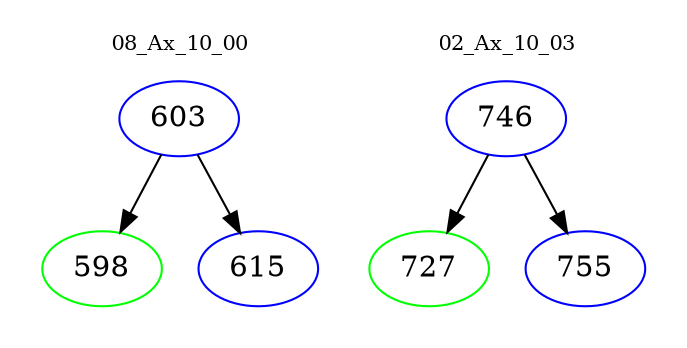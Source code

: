 digraph{
subgraph cluster_0 {
color = white
label = "08_Ax_10_00";
fontsize=10;
T0_603 [label="603", color="blue"]
T0_603 -> T0_598 [color="black"]
T0_598 [label="598", color="green"]
T0_603 -> T0_615 [color="black"]
T0_615 [label="615", color="blue"]
}
subgraph cluster_1 {
color = white
label = "02_Ax_10_03";
fontsize=10;
T1_746 [label="746", color="blue"]
T1_746 -> T1_727 [color="black"]
T1_727 [label="727", color="green"]
T1_746 -> T1_755 [color="black"]
T1_755 [label="755", color="blue"]
}
}

